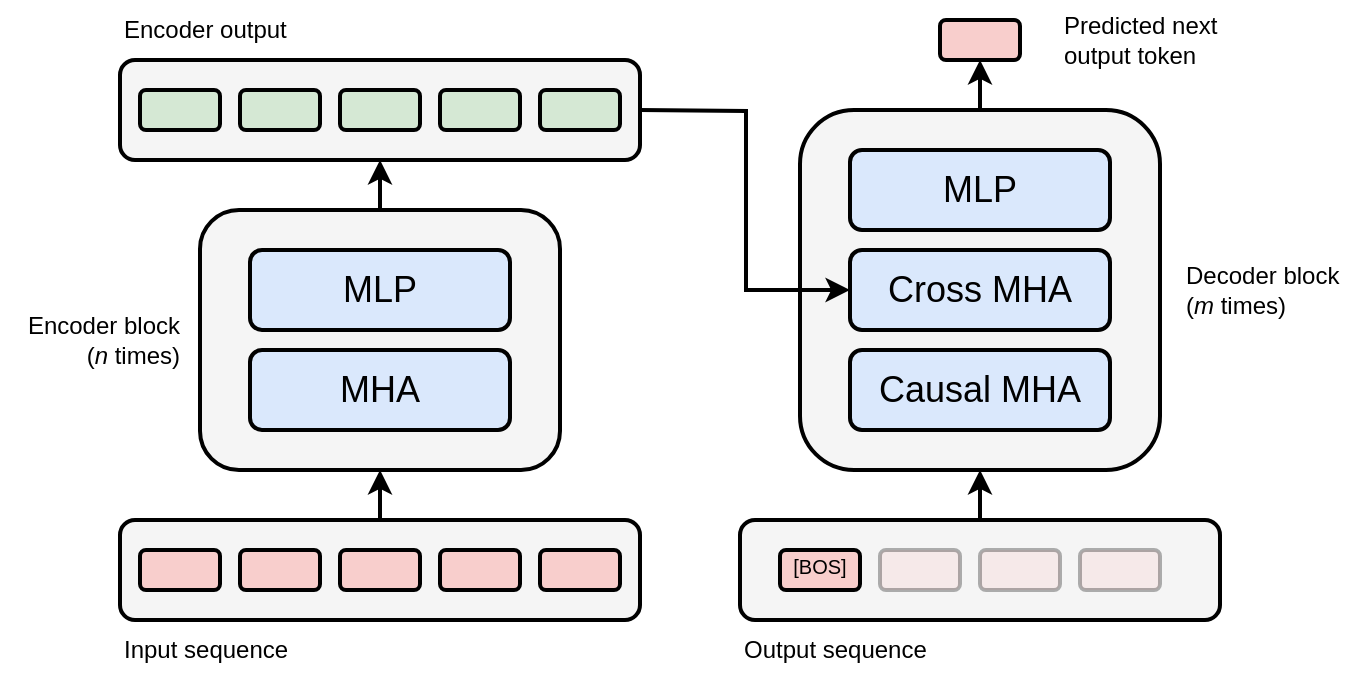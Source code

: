 <mxfile version="24.2.3" type="device">
  <diagram id="bfEUAUZU98dtGD4wmixz" name="Pagina-2">
    <mxGraphModel dx="2361" dy="310" grid="1" gridSize="10" guides="1" tooltips="1" connect="1" arrows="1" fold="1" page="1" pageScale="1" pageWidth="1500" pageHeight="500" math="1" shadow="0">
      <root>
        <mxCell id="0" />
        <mxCell id="1" parent="0" />
        <mxCell id="bA8TvvzVUHIhodrGQxpy-5" style="edgeStyle=orthogonalEdgeStyle;rounded=0;orthogonalLoop=1;jettySize=auto;html=1;exitX=0.5;exitY=0;exitDx=0;exitDy=0;entryX=0.5;entryY=1;entryDx=0;entryDy=0;strokeWidth=2;" edge="1" parent="1" source="-h7lyCNhhGskn2blZmPC-38" target="-h7lyCNhhGskn2blZmPC-29">
          <mxGeometry relative="1" as="geometry" />
        </mxCell>
        <mxCell id="-h7lyCNhhGskn2blZmPC-38" value="" style="rounded=1;whiteSpace=wrap;html=1;strokeWidth=2;fillColor=#f5f5f5;fontColor=#333333;strokeColor=default;" vertex="1" parent="1">
          <mxGeometry x="350" y="180" width="180" height="180" as="geometry" />
        </mxCell>
        <mxCell id="bA8TvvzVUHIhodrGQxpy-4" style="edgeStyle=orthogonalEdgeStyle;rounded=0;orthogonalLoop=1;jettySize=auto;html=1;exitX=0.5;exitY=0;exitDx=0;exitDy=0;strokeWidth=2;" edge="1" parent="1" source="-h7lyCNhhGskn2blZmPC-36" target="-h7lyCNhhGskn2blZmPC-38">
          <mxGeometry relative="1" as="geometry" />
        </mxCell>
        <mxCell id="-h7lyCNhhGskn2blZmPC-36" value="" style="rounded=1;whiteSpace=wrap;html=1;strokeWidth=2;fillColor=#f5f5f5;fontColor=#333333;strokeColor=default;" vertex="1" parent="1">
          <mxGeometry x="320" y="385" width="240" height="50" as="geometry" />
        </mxCell>
        <mxCell id="-h7lyCNhhGskn2blZmPC-34" value="" style="rounded=1;whiteSpace=wrap;html=1;strokeWidth=2;fillColor=#f5f5f5;fontColor=#333333;strokeColor=default;" vertex="1" parent="1">
          <mxGeometry x="10" y="155" width="260" height="50" as="geometry" />
        </mxCell>
        <mxCell id="bA8TvvzVUHIhodrGQxpy-1" style="edgeStyle=orthogonalEdgeStyle;rounded=0;orthogonalLoop=1;jettySize=auto;html=1;exitX=0.5;exitY=0;exitDx=0;exitDy=0;entryX=0.5;entryY=1;entryDx=0;entryDy=0;strokeWidth=2;" edge="1" parent="1" source="-h7lyCNhhGskn2blZmPC-30" target="-h7lyCNhhGskn2blZmPC-32">
          <mxGeometry relative="1" as="geometry" />
        </mxCell>
        <mxCell id="-h7lyCNhhGskn2blZmPC-30" value="" style="rounded=1;whiteSpace=wrap;html=1;strokeWidth=2;fillColor=#f5f5f5;fontColor=#333333;strokeColor=default;" vertex="1" parent="1">
          <mxGeometry x="10" y="385" width="260" height="50" as="geometry" />
        </mxCell>
        <mxCell id="bA8TvvzVUHIhodrGQxpy-3" style="edgeStyle=orthogonalEdgeStyle;rounded=0;orthogonalLoop=1;jettySize=auto;html=1;exitX=0.5;exitY=0;exitDx=0;exitDy=0;entryX=0.5;entryY=1;entryDx=0;entryDy=0;strokeWidth=2;" edge="1" parent="1" source="-h7lyCNhhGskn2blZmPC-32" target="-h7lyCNhhGskn2blZmPC-34">
          <mxGeometry relative="1" as="geometry" />
        </mxCell>
        <mxCell id="-h7lyCNhhGskn2blZmPC-32" value="" style="rounded=1;whiteSpace=wrap;html=1;strokeWidth=2;fillColor=#f5f5f5;fontColor=#333333;strokeColor=default;" vertex="1" parent="1">
          <mxGeometry x="50" y="230" width="180" height="130" as="geometry" />
        </mxCell>
        <mxCell id="-h7lyCNhhGskn2blZmPC-6" value="" style="rounded=1;whiteSpace=wrap;html=1;fontSize=18;fillColor=#f8cecc;strokeColor=default;strokeWidth=2;" vertex="1" parent="1">
          <mxGeometry x="20" y="400" width="40" height="20" as="geometry" />
        </mxCell>
        <mxCell id="-h7lyCNhhGskn2blZmPC-7" value="" style="rounded=1;whiteSpace=wrap;html=1;fontSize=18;fillColor=#f8cecc;strokeColor=default;strokeWidth=2;" vertex="1" parent="1">
          <mxGeometry x="70" y="400" width="40" height="20" as="geometry" />
        </mxCell>
        <mxCell id="-h7lyCNhhGskn2blZmPC-8" value="" style="rounded=1;whiteSpace=wrap;html=1;fontSize=18;fillColor=#f8cecc;strokeColor=default;strokeWidth=2;" vertex="1" parent="1">
          <mxGeometry x="120" y="400" width="40" height="20" as="geometry" />
        </mxCell>
        <mxCell id="-h7lyCNhhGskn2blZmPC-9" value="" style="rounded=1;whiteSpace=wrap;html=1;fontSize=18;fillColor=#f8cecc;strokeColor=default;strokeWidth=2;" vertex="1" parent="1">
          <mxGeometry x="170" y="400" width="40" height="20" as="geometry" />
        </mxCell>
        <mxCell id="-h7lyCNhhGskn2blZmPC-10" value="" style="rounded=1;whiteSpace=wrap;html=1;fontSize=18;fillColor=#f8cecc;strokeColor=default;strokeWidth=2;" vertex="1" parent="1">
          <mxGeometry x="220" y="400" width="40" height="20" as="geometry" />
        </mxCell>
        <mxCell id="-h7lyCNhhGskn2blZmPC-11" value="MHA" style="rounded=1;whiteSpace=wrap;html=1;fontSize=18;strokeWidth=2;fillColor=#dae8fc;strokeColor=default;" vertex="1" parent="1">
          <mxGeometry x="75" y="300" width="130" height="40" as="geometry" />
        </mxCell>
        <mxCell id="-h7lyCNhhGskn2blZmPC-13" value="MLP" style="rounded=1;whiteSpace=wrap;html=1;fontSize=18;strokeWidth=2;fillColor=#dae8fc;strokeColor=default;" vertex="1" parent="1">
          <mxGeometry x="75" y="250" width="130" height="40" as="geometry" />
        </mxCell>
        <mxCell id="-h7lyCNhhGskn2blZmPC-14" value="" style="rounded=1;whiteSpace=wrap;html=1;fontSize=18;fillColor=#d5e8d4;strokeColor=default;strokeWidth=2;" vertex="1" parent="1">
          <mxGeometry x="20" y="170" width="40" height="20" as="geometry" />
        </mxCell>
        <mxCell id="-h7lyCNhhGskn2blZmPC-15" value="" style="rounded=1;whiteSpace=wrap;html=1;fontSize=18;fillColor=#d5e8d4;strokeColor=default;strokeWidth=2;" vertex="1" parent="1">
          <mxGeometry x="70" y="170" width="40" height="20" as="geometry" />
        </mxCell>
        <mxCell id="-h7lyCNhhGskn2blZmPC-16" value="" style="rounded=1;whiteSpace=wrap;html=1;fontSize=18;fillColor=#d5e8d4;strokeColor=default;strokeWidth=2;" vertex="1" parent="1">
          <mxGeometry x="120" y="170" width="40" height="20" as="geometry" />
        </mxCell>
        <mxCell id="-h7lyCNhhGskn2blZmPC-17" value="" style="rounded=1;whiteSpace=wrap;html=1;fontSize=18;fillColor=#d5e8d4;strokeColor=default;strokeWidth=2;" vertex="1" parent="1">
          <mxGeometry x="170" y="170" width="40" height="20" as="geometry" />
        </mxCell>
        <mxCell id="-h7lyCNhhGskn2blZmPC-28" style="edgeStyle=orthogonalEdgeStyle;rounded=0;orthogonalLoop=1;jettySize=auto;html=1;entryX=0;entryY=0.5;entryDx=0;entryDy=0;strokeWidth=2;" edge="1" parent="1" target="-h7lyCNhhGskn2blZmPC-20">
          <mxGeometry relative="1" as="geometry">
            <mxPoint x="270" y="180" as="sourcePoint" />
          </mxGeometry>
        </mxCell>
        <mxCell id="-h7lyCNhhGskn2blZmPC-18" value="" style="rounded=1;whiteSpace=wrap;html=1;fontSize=18;fillColor=#d5e8d4;strokeColor=default;strokeWidth=2;" vertex="1" parent="1">
          <mxGeometry x="220" y="170" width="40" height="20" as="geometry" />
        </mxCell>
        <mxCell id="-h7lyCNhhGskn2blZmPC-19" value="Causal MHA" style="rounded=1;whiteSpace=wrap;html=1;fontSize=18;strokeWidth=2;fillColor=#dae8fc;strokeColor=default;" vertex="1" parent="1">
          <mxGeometry x="375" y="300" width="130" height="40" as="geometry" />
        </mxCell>
        <mxCell id="-h7lyCNhhGskn2blZmPC-20" value="Cross&lt;b&gt;&amp;nbsp;&lt;/b&gt;MHA" style="rounded=1;whiteSpace=wrap;html=1;fontSize=18;strokeWidth=2;fillColor=#dae8fc;strokeColor=default;" vertex="1" parent="1">
          <mxGeometry x="375" y="250" width="130" height="40" as="geometry" />
        </mxCell>
        <mxCell id="-h7lyCNhhGskn2blZmPC-21" value="MLP" style="rounded=1;whiteSpace=wrap;html=1;fontSize=18;strokeWidth=2;fillColor=#dae8fc;strokeColor=default;" vertex="1" parent="1">
          <mxGeometry x="375" y="200" width="130" height="40" as="geometry" />
        </mxCell>
        <mxCell id="-h7lyCNhhGskn2blZmPC-22" value="&lt;font style=&quot;font-size: 10px;&quot;&gt;[BOS]&lt;/font&gt;" style="rounded=1;whiteSpace=wrap;html=1;fontSize=18;strokeWidth=2;verticalAlign=bottom;fillColor=#f8cecc;strokeColor=default;" vertex="1" parent="1">
          <mxGeometry x="340" y="400" width="40" height="20" as="geometry" />
        </mxCell>
        <mxCell id="-h7lyCNhhGskn2blZmPC-24" value="" style="rounded=1;whiteSpace=wrap;html=1;fontSize=18;strokeWidth=2;verticalAlign=bottom;fillColor=#f8cecc;strokeColor=default;opacity=30;" vertex="1" parent="1">
          <mxGeometry x="390" y="400" width="40" height="20" as="geometry" />
        </mxCell>
        <mxCell id="-h7lyCNhhGskn2blZmPC-26" value="" style="rounded=1;whiteSpace=wrap;html=1;fontSize=18;strokeWidth=2;verticalAlign=bottom;fillColor=#f8cecc;strokeColor=default;opacity=30;" vertex="1" parent="1">
          <mxGeometry x="440" y="400" width="40" height="20" as="geometry" />
        </mxCell>
        <mxCell id="-h7lyCNhhGskn2blZmPC-27" value="" style="rounded=1;whiteSpace=wrap;html=1;fontSize=18;strokeWidth=2;verticalAlign=bottom;fillColor=#f8cecc;strokeColor=default;opacity=30;" vertex="1" parent="1">
          <mxGeometry x="490" y="400" width="40" height="20" as="geometry" />
        </mxCell>
        <mxCell id="-h7lyCNhhGskn2blZmPC-29" value="" style="rounded=1;whiteSpace=wrap;html=1;fontSize=18;strokeWidth=2;verticalAlign=bottom;fillColor=#f8cecc;strokeColor=default;" vertex="1" parent="1">
          <mxGeometry x="420" y="135" width="40" height="20" as="geometry" />
        </mxCell>
        <mxCell id="-h7lyCNhhGskn2blZmPC-31" value="Input sequence" style="text;html=1;align=left;verticalAlign=middle;whiteSpace=wrap;rounded=0;" vertex="1" parent="1">
          <mxGeometry x="10" y="435" width="90" height="30" as="geometry" />
        </mxCell>
        <mxCell id="-h7lyCNhhGskn2blZmPC-33" value="&lt;div style=&quot;text-align: right;&quot;&gt;&lt;span style=&quot;background-color: initial;&quot;&gt;Encoder block (&lt;/span&gt;&lt;i style=&quot;background-color: initial;&quot;&gt;n&lt;/i&gt;&lt;span style=&quot;background-color: initial;&quot;&gt;&amp;nbsp;times)&lt;/span&gt;&lt;/div&gt;" style="text;html=1;align=left;verticalAlign=middle;whiteSpace=wrap;rounded=0;" vertex="1" parent="1">
          <mxGeometry x="-50" y="280" width="90" height="30" as="geometry" />
        </mxCell>
        <mxCell id="-h7lyCNhhGskn2blZmPC-35" value="Encoder output" style="text;html=1;align=left;verticalAlign=middle;whiteSpace=wrap;rounded=0;" vertex="1" parent="1">
          <mxGeometry x="10" y="125" width="90" height="30" as="geometry" />
        </mxCell>
        <mxCell id="-h7lyCNhhGskn2blZmPC-37" value="Output sequence" style="text;html=1;align=left;verticalAlign=middle;whiteSpace=wrap;rounded=0;" vertex="1" parent="1">
          <mxGeometry x="320" y="435" width="100" height="30" as="geometry" />
        </mxCell>
        <mxCell id="-h7lyCNhhGskn2blZmPC-39" value="&lt;div style=&quot;&quot;&gt;&lt;span style=&quot;background-color: initial;&quot;&gt;Decoder block (&lt;/span&gt;&lt;i style=&quot;background-color: initial;&quot;&gt;m&lt;/i&gt;&lt;span style=&quot;background-color: initial;&quot;&gt;&amp;nbsp;times)&lt;/span&gt;&lt;/div&gt;" style="text;html=1;align=left;verticalAlign=middle;whiteSpace=wrap;rounded=0;" vertex="1" parent="1">
          <mxGeometry x="541" y="255" width="90" height="30" as="geometry" />
        </mxCell>
        <mxCell id="-h7lyCNhhGskn2blZmPC-40" value="Predicted next output token" style="text;html=1;align=left;verticalAlign=middle;whiteSpace=wrap;rounded=0;" vertex="1" parent="1">
          <mxGeometry x="480" y="127.5" width="90" height="35" as="geometry" />
        </mxCell>
      </root>
    </mxGraphModel>
  </diagram>
</mxfile>
